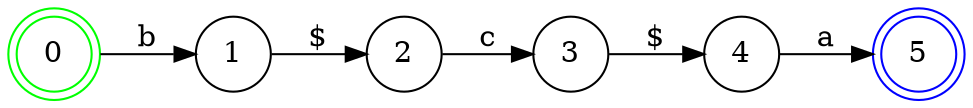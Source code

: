 digraph Automate {
 rankdir=LR
 node [shape=doublecircle, color=blue]; 5 
 node [shape=doublecircle, color=green]; 0 
 node [shape=circle, color=black]; 
  0 -> 1 [label="b"]
  1 -> 2 [label="$"]
  2 -> 3 [label="c"]
  3 -> 4 [label="$"]
  4 -> 5 [label="a"]
}
